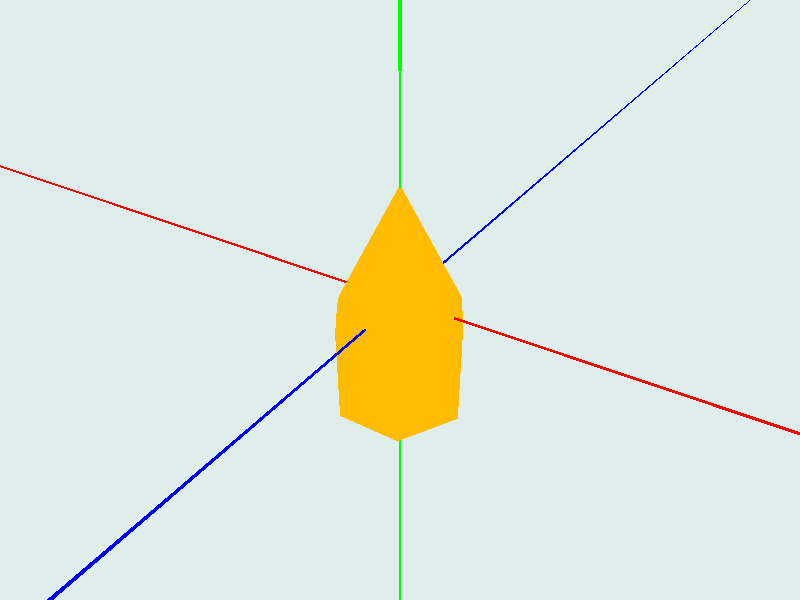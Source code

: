 #include	"colors.inc"
#include	"shapes.inc"
object	{	Cylinder_X	scale	0.02	pigment{color	Red}	}				//	(a)
object	{	Cylinder_Y	scale	0.02	pigment{color	Green}	}		  //	(b)
object	{	Cylinder_Z	scale	0.02	pigment{color	Blue}	}			  //	(c)
background	{	color	LightBlue	}
light_source	{
		<500,	800,	-600>						
		color	White*2
		parallel	point_at	<0,	0,	0>
}
camera{
		location	<5.0,	6.0,	-8.0>		
		look_at	<0.0,	0.0,	0.0>				
		angle	60		
}

object	{

    intersection{ 
      intersection{
        object{Cube scale <2,3,1>}
        object{Cube scale <2,3,1> rotate y*60}
        object{Cube scale <2,3,1> rotate y*120}
      }
      object{
        Cone_Y
        scale 2
      }
    }
    

  pigment {color Orange}
} 
